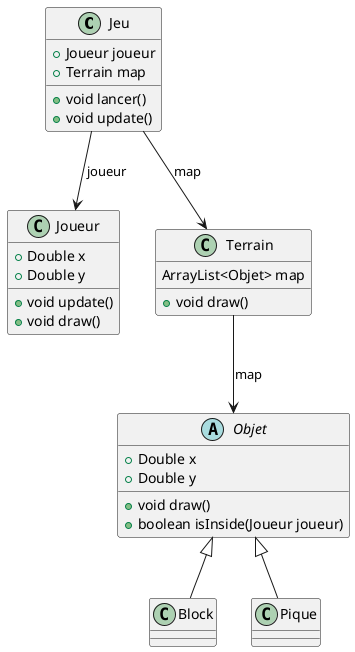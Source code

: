 @startuml

Class Jeu {
   
   + Joueur joueur
   + Terrain map

   + void lancer()
   + void update()

}

Jeu --> Joueur : joueur
Jeu --> Terrain : map

Class Joueur {
   + Double x
   + Double y

   + void update()
   + void draw()
}

Class Terrain {
   ArrayList<Objet> map

   + void draw()

}

Terrain --> Objet: map

Abstract Objet {
   + Double x
   + Double y

   + void draw()
   + boolean isInside(Joueur joueur)
}

Objet <|-- Block 
Objet <|-- Pique


@enduml
